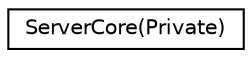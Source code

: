 digraph G
{
  edge [fontname="Helvetica",fontsize="10",labelfontname="Helvetica",labelfontsize="10"];
  node [fontname="Helvetica",fontsize="10",shape=record];
  rankdir="LR";
  Node1 [label="ServerCore(Private)",height=0.2,width=0.4,color="black", fillcolor="white", style="filled",URL="$interface_server_core_07_private_08.html"];
}
